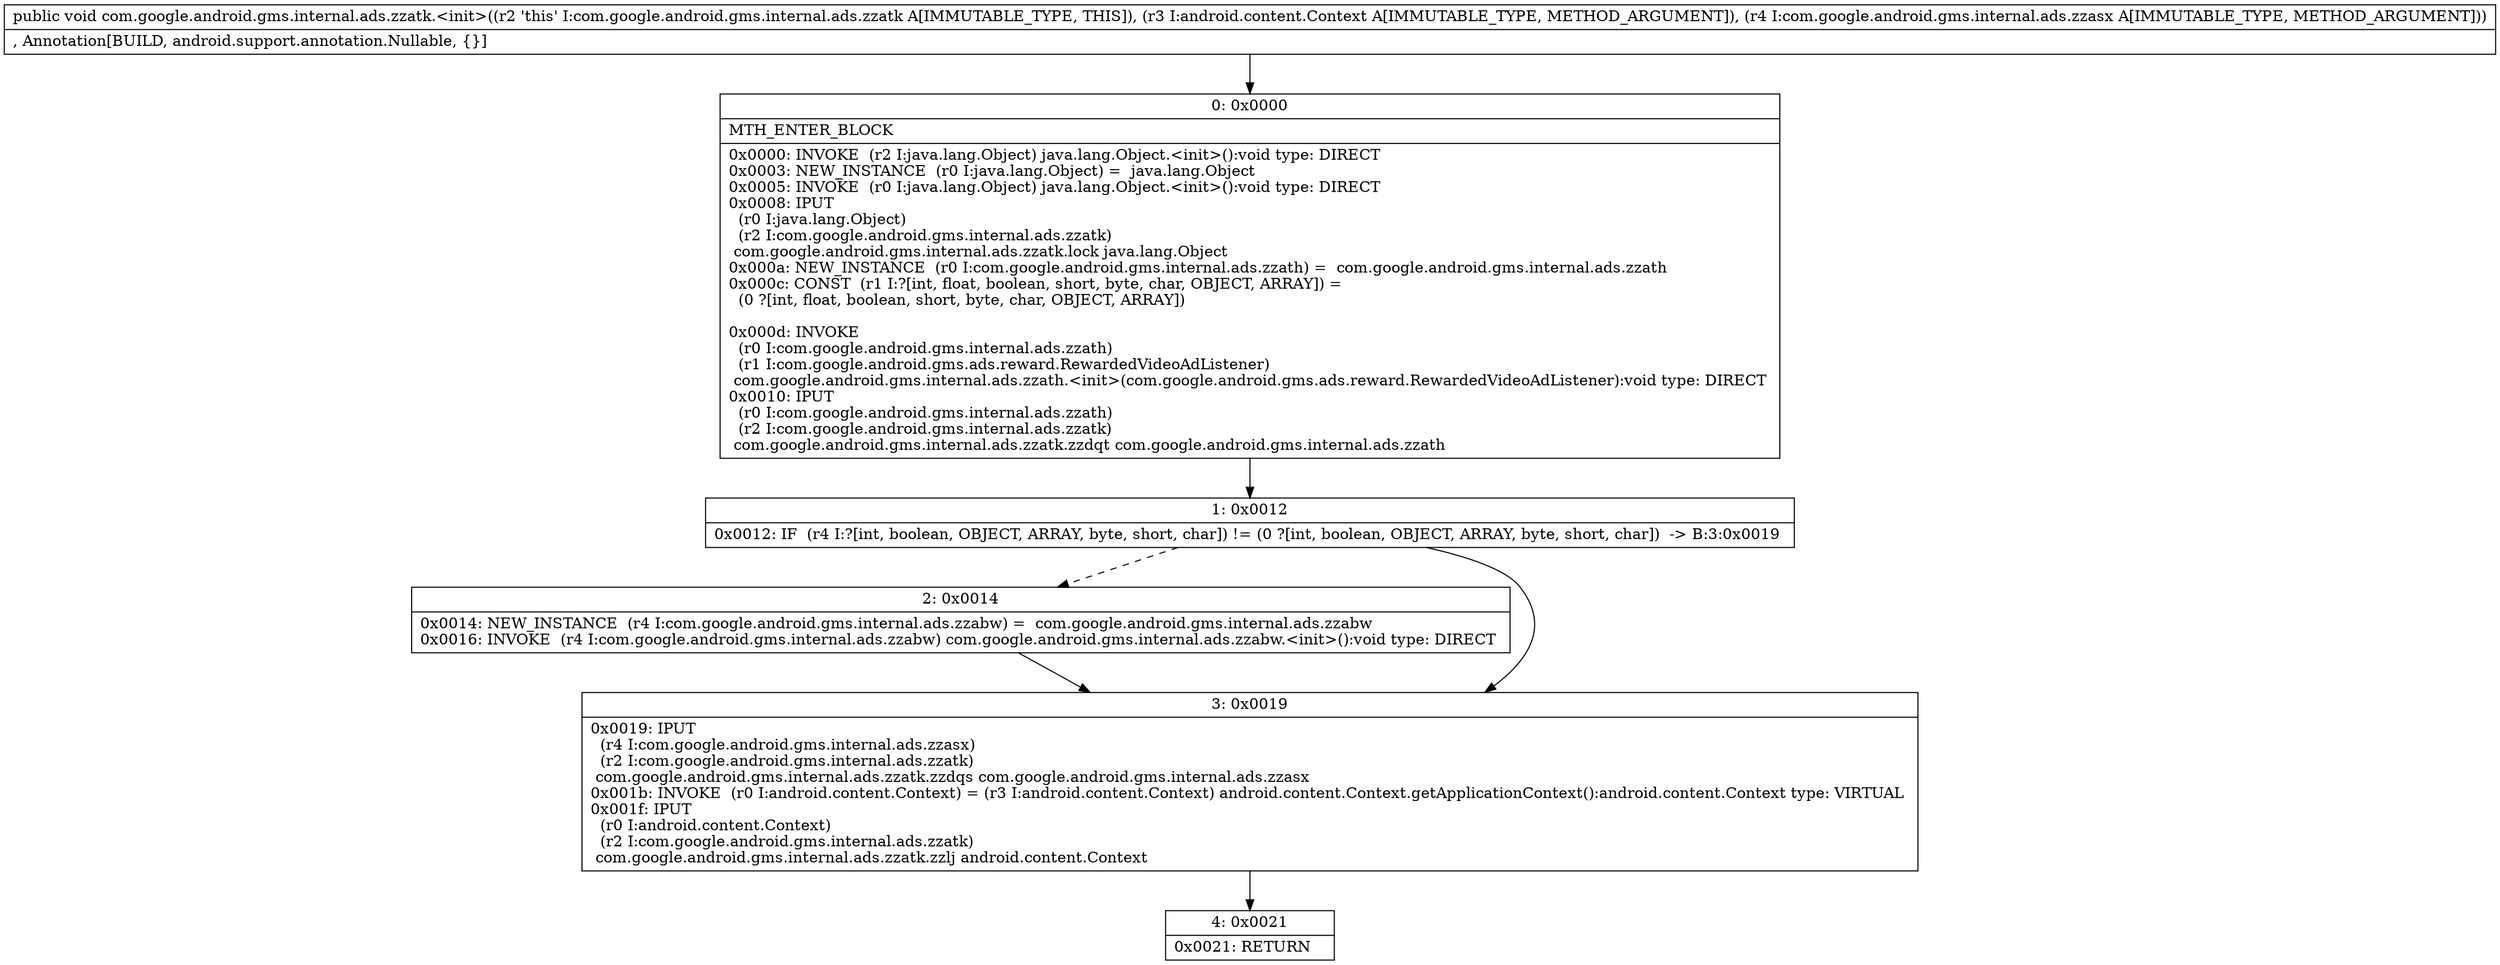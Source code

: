 digraph "CFG forcom.google.android.gms.internal.ads.zzatk.\<init\>(Landroid\/content\/Context;Lcom\/google\/android\/gms\/internal\/ads\/zzasx;)V" {
Node_0 [shape=record,label="{0\:\ 0x0000|MTH_ENTER_BLOCK\l|0x0000: INVOKE  (r2 I:java.lang.Object) java.lang.Object.\<init\>():void type: DIRECT \l0x0003: NEW_INSTANCE  (r0 I:java.lang.Object) =  java.lang.Object \l0x0005: INVOKE  (r0 I:java.lang.Object) java.lang.Object.\<init\>():void type: DIRECT \l0x0008: IPUT  \l  (r0 I:java.lang.Object)\l  (r2 I:com.google.android.gms.internal.ads.zzatk)\l com.google.android.gms.internal.ads.zzatk.lock java.lang.Object \l0x000a: NEW_INSTANCE  (r0 I:com.google.android.gms.internal.ads.zzath) =  com.google.android.gms.internal.ads.zzath \l0x000c: CONST  (r1 I:?[int, float, boolean, short, byte, char, OBJECT, ARRAY]) = \l  (0 ?[int, float, boolean, short, byte, char, OBJECT, ARRAY])\l \l0x000d: INVOKE  \l  (r0 I:com.google.android.gms.internal.ads.zzath)\l  (r1 I:com.google.android.gms.ads.reward.RewardedVideoAdListener)\l com.google.android.gms.internal.ads.zzath.\<init\>(com.google.android.gms.ads.reward.RewardedVideoAdListener):void type: DIRECT \l0x0010: IPUT  \l  (r0 I:com.google.android.gms.internal.ads.zzath)\l  (r2 I:com.google.android.gms.internal.ads.zzatk)\l com.google.android.gms.internal.ads.zzatk.zzdqt com.google.android.gms.internal.ads.zzath \l}"];
Node_1 [shape=record,label="{1\:\ 0x0012|0x0012: IF  (r4 I:?[int, boolean, OBJECT, ARRAY, byte, short, char]) != (0 ?[int, boolean, OBJECT, ARRAY, byte, short, char])  \-\> B:3:0x0019 \l}"];
Node_2 [shape=record,label="{2\:\ 0x0014|0x0014: NEW_INSTANCE  (r4 I:com.google.android.gms.internal.ads.zzabw) =  com.google.android.gms.internal.ads.zzabw \l0x0016: INVOKE  (r4 I:com.google.android.gms.internal.ads.zzabw) com.google.android.gms.internal.ads.zzabw.\<init\>():void type: DIRECT \l}"];
Node_3 [shape=record,label="{3\:\ 0x0019|0x0019: IPUT  \l  (r4 I:com.google.android.gms.internal.ads.zzasx)\l  (r2 I:com.google.android.gms.internal.ads.zzatk)\l com.google.android.gms.internal.ads.zzatk.zzdqs com.google.android.gms.internal.ads.zzasx \l0x001b: INVOKE  (r0 I:android.content.Context) = (r3 I:android.content.Context) android.content.Context.getApplicationContext():android.content.Context type: VIRTUAL \l0x001f: IPUT  \l  (r0 I:android.content.Context)\l  (r2 I:com.google.android.gms.internal.ads.zzatk)\l com.google.android.gms.internal.ads.zzatk.zzlj android.content.Context \l}"];
Node_4 [shape=record,label="{4\:\ 0x0021|0x0021: RETURN   \l}"];
MethodNode[shape=record,label="{public void com.google.android.gms.internal.ads.zzatk.\<init\>((r2 'this' I:com.google.android.gms.internal.ads.zzatk A[IMMUTABLE_TYPE, THIS]), (r3 I:android.content.Context A[IMMUTABLE_TYPE, METHOD_ARGUMENT]), (r4 I:com.google.android.gms.internal.ads.zzasx A[IMMUTABLE_TYPE, METHOD_ARGUMENT]))  | , Annotation[BUILD, android.support.annotation.Nullable, \{\}]\l}"];
MethodNode -> Node_0;
Node_0 -> Node_1;
Node_1 -> Node_2[style=dashed];
Node_1 -> Node_3;
Node_2 -> Node_3;
Node_3 -> Node_4;
}

